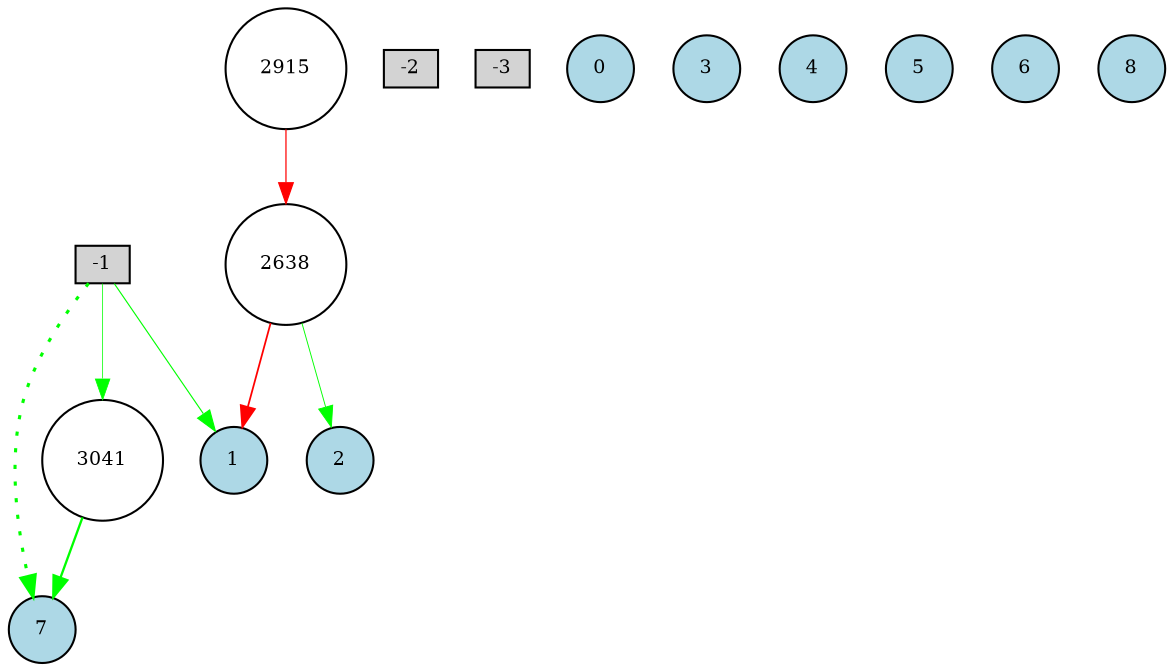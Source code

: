 digraph {
	node [fontsize=9 height=0.2 shape=circle width=0.2]
	-1 [fillcolor=lightgray shape=box style=filled]
	-2 [fillcolor=lightgray shape=box style=filled]
	-3 [fillcolor=lightgray shape=box style=filled]
	0 [fillcolor=lightblue style=filled]
	1 [fillcolor=lightblue style=filled]
	2 [fillcolor=lightblue style=filled]
	3 [fillcolor=lightblue style=filled]
	4 [fillcolor=lightblue style=filled]
	5 [fillcolor=lightblue style=filled]
	6 [fillcolor=lightblue style=filled]
	7 [fillcolor=lightblue style=filled]
	8 [fillcolor=lightblue style=filled]
	2915 [fillcolor=white style=filled]
	3041 [fillcolor=white style=filled]
	2638 [fillcolor=white style=filled]
	-1 -> 7 [color=green penwidth=1.4939656435497195 style=dotted]
	-1 -> 1 [color=green penwidth=0.5470019986899568 style=solid]
	2638 -> 1 [color=red penwidth=0.8470102884750305 style=solid]
	2638 -> 2 [color=green penwidth=0.44310251418577373 style=solid]
	2915 -> 2638 [color=red penwidth=0.5907777270669724 style=solid]
	-1 -> 3041 [color=green penwidth=0.36636283034043093 style=solid]
	3041 -> 7 [color=green penwidth=1.1158019050755812 style=solid]
}
